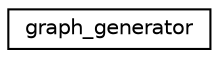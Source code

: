digraph "Graphical Class Hierarchy"
{
  edge [fontname="Helvetica",fontsize="10",labelfontname="Helvetica",labelfontsize="10"];
  node [fontname="Helvetica",fontsize="10",shape=record];
  rankdir="LR";
  Node0 [label="graph_generator",height=0.2,width=0.4,color="black", fillcolor="white", style="filled",URL="$d9/d91/classgraph__generator.html"];
}
